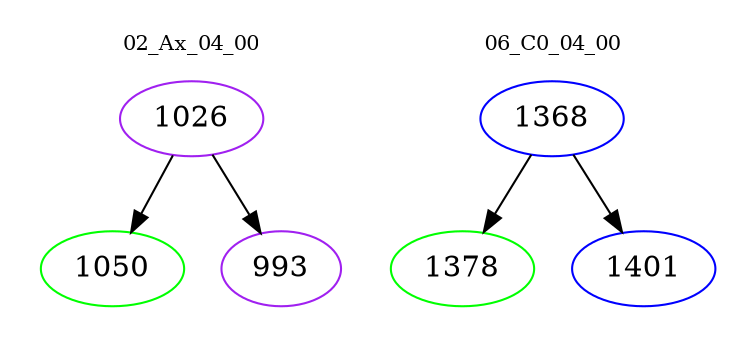 digraph{
subgraph cluster_0 {
color = white
label = "02_Ax_04_00";
fontsize=10;
T0_1026 [label="1026", color="purple"]
T0_1026 -> T0_1050 [color="black"]
T0_1050 [label="1050", color="green"]
T0_1026 -> T0_993 [color="black"]
T0_993 [label="993", color="purple"]
}
subgraph cluster_1 {
color = white
label = "06_C0_04_00";
fontsize=10;
T1_1368 [label="1368", color="blue"]
T1_1368 -> T1_1378 [color="black"]
T1_1378 [label="1378", color="green"]
T1_1368 -> T1_1401 [color="black"]
T1_1401 [label="1401", color="blue"]
}
}
